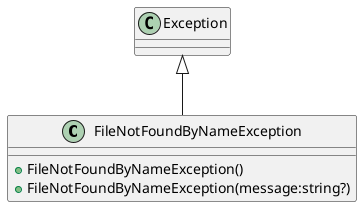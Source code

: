 @startuml
class FileNotFoundByNameException {
    + FileNotFoundByNameException()
    + FileNotFoundByNameException(message:string?)
}
Exception <|-- FileNotFoundByNameException
@enduml
